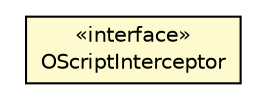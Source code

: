 #!/usr/local/bin/dot
#
# Class diagram 
# Generated by UMLGraph version R5_6-24-gf6e263 (http://www.umlgraph.org/)
#

digraph G {
	edge [fontname="Helvetica",fontsize=10,labelfontname="Helvetica",labelfontsize=10];
	node [fontname="Helvetica",fontsize=10,shape=plaintext];
	nodesep=0.25;
	ranksep=0.5;
	// com.orientechnologies.orient.core.command.OScriptInterceptor
	c6297687 [label=<<table title="com.orientechnologies.orient.core.command.OScriptInterceptor" border="0" cellborder="1" cellspacing="0" cellpadding="2" port="p" bgcolor="lemonChiffon" href="./OScriptInterceptor.html">
		<tr><td><table border="0" cellspacing="0" cellpadding="1">
<tr><td align="center" balign="center"> &#171;interface&#187; </td></tr>
<tr><td align="center" balign="center"> OScriptInterceptor </td></tr>
		</table></td></tr>
		</table>>, URL="./OScriptInterceptor.html", fontname="Helvetica", fontcolor="black", fontsize=10.0];
}

